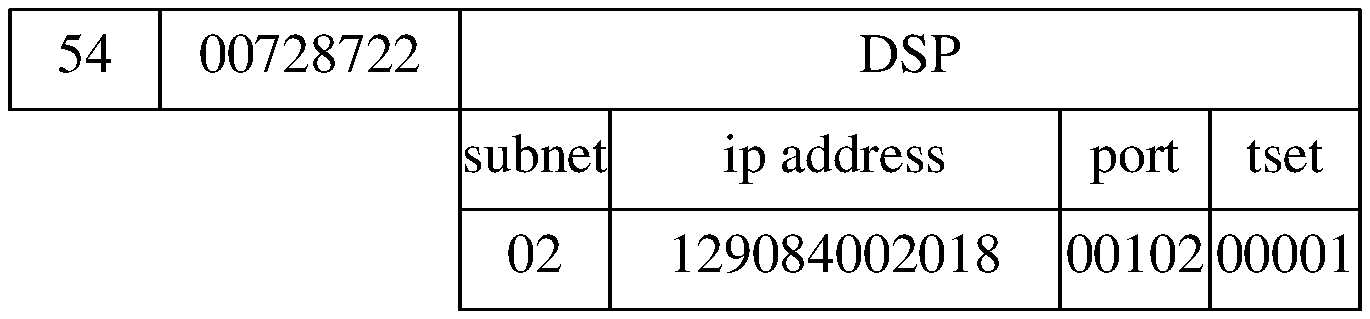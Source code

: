 .PS
.ps 20
## figure E-8
B1:	box "54"
B2:	box "00728722" with .w at B1.e width 2*boxwid
B3:	box "DSP" with .w at B2.e width 6*boxwid
B4:	box "subnet" with .nw at B3.sw
B5:	box "ip address" with .w at B4.e width 3*boxwid
B6:	box "port" with .w at B5.e
B7:	box "tset" with .w at B6.e
B8:	box "02" with .nw at B4.sw
B9:	box "129084002018" with .w at B8.e width 3*boxwid
B10:	box "00102" with .w at B9.e
B11:	box "00001" with .w at B10.e
##
.PE
